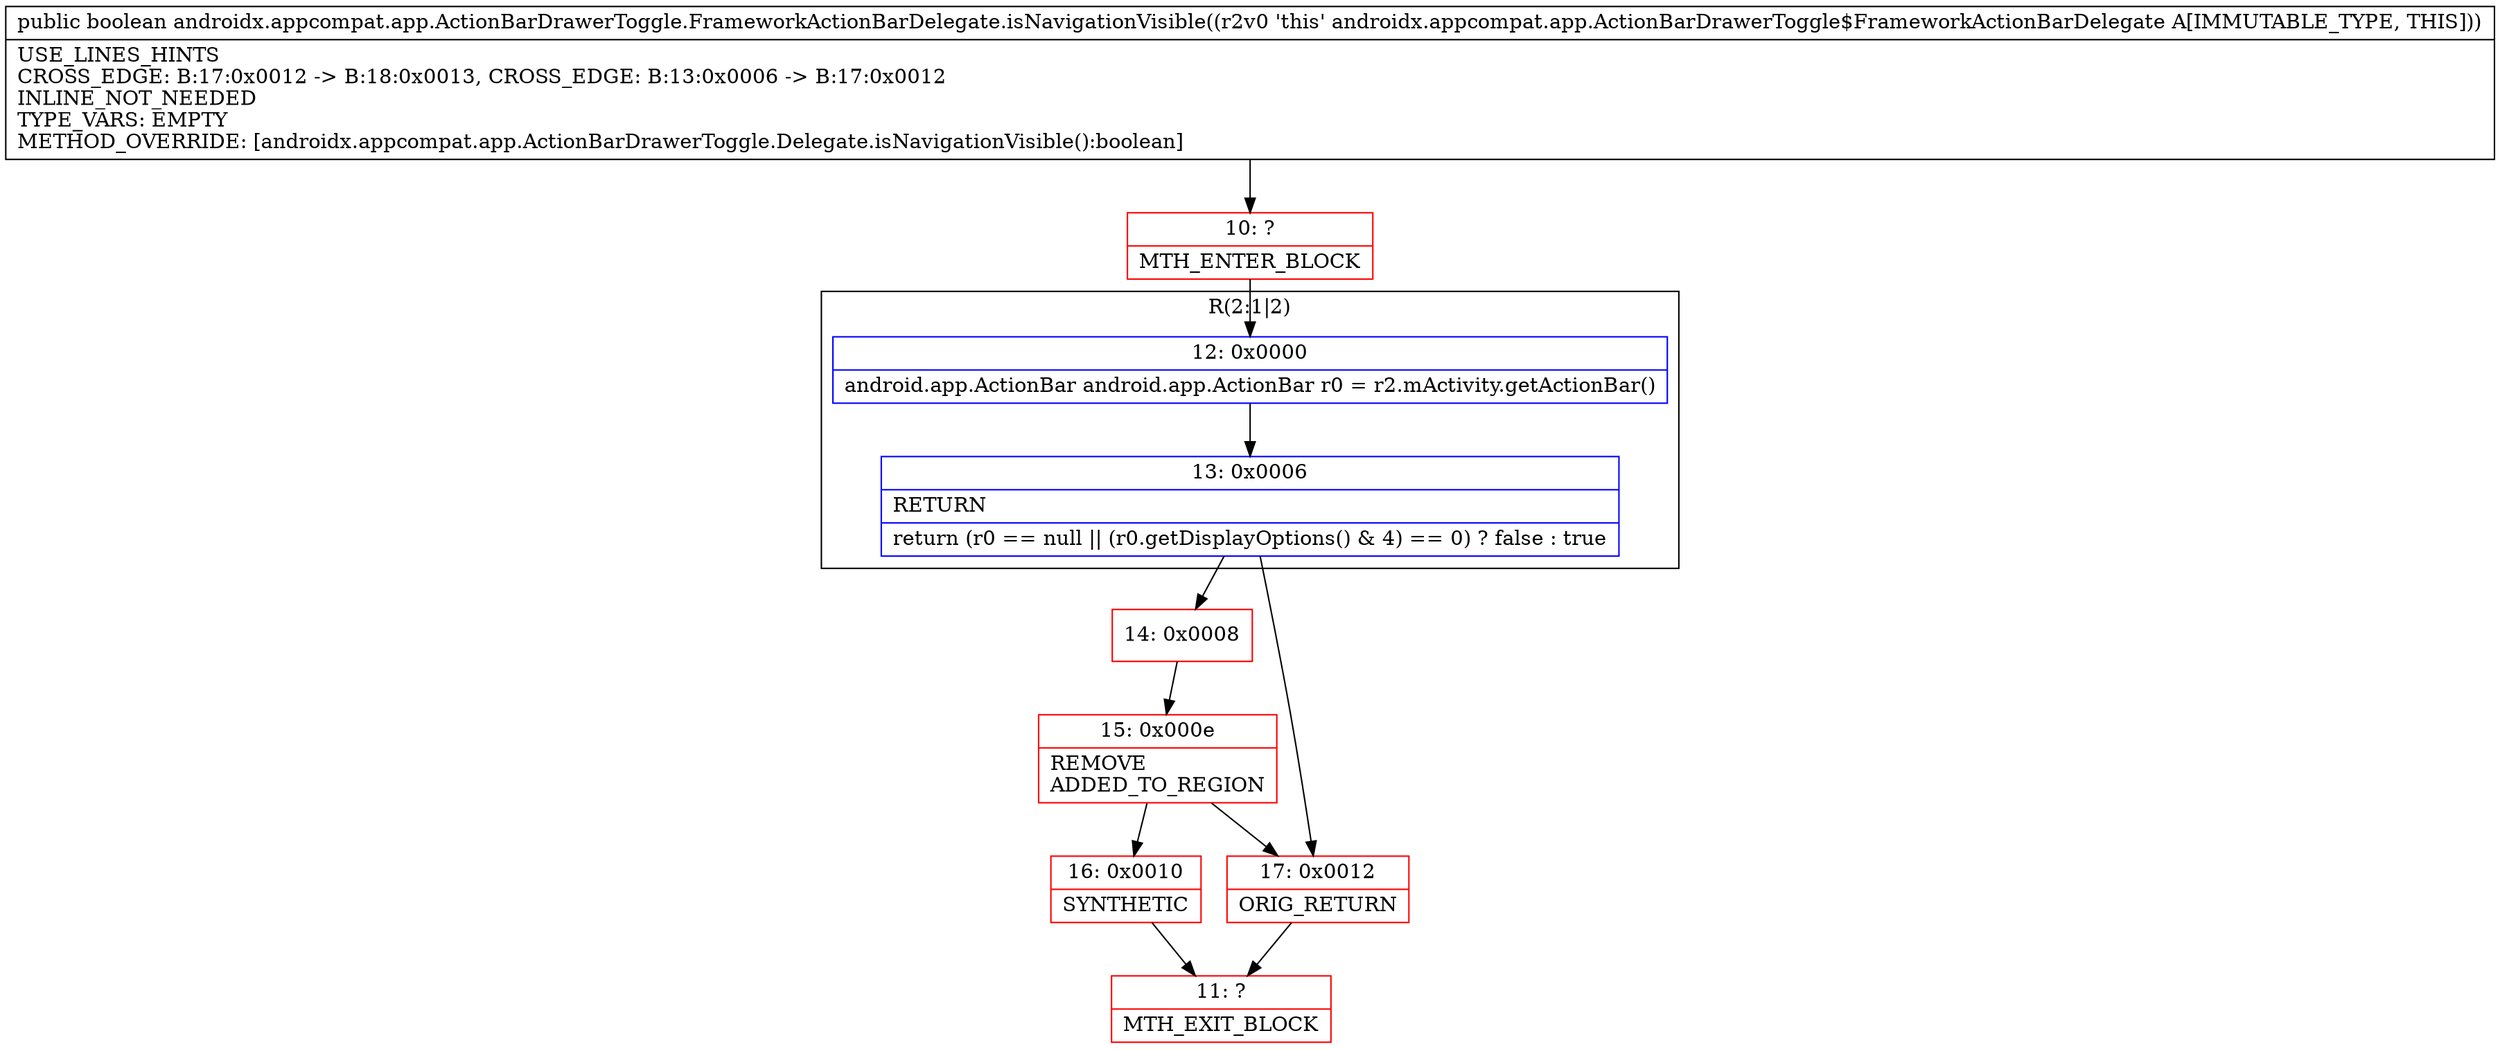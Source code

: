 digraph "CFG forandroidx.appcompat.app.ActionBarDrawerToggle.FrameworkActionBarDelegate.isNavigationVisible()Z" {
subgraph cluster_Region_145268582 {
label = "R(2:1|2)";
node [shape=record,color=blue];
Node_12 [shape=record,label="{12\:\ 0x0000|android.app.ActionBar android.app.ActionBar r0 = r2.mActivity.getActionBar()\l}"];
Node_13 [shape=record,label="{13\:\ 0x0006|RETURN\l|return (r0 == null \|\| (r0.getDisplayOptions() & 4) == 0) ? false : true\l}"];
}
Node_10 [shape=record,color=red,label="{10\:\ ?|MTH_ENTER_BLOCK\l}"];
Node_14 [shape=record,color=red,label="{14\:\ 0x0008}"];
Node_15 [shape=record,color=red,label="{15\:\ 0x000e|REMOVE\lADDED_TO_REGION\l}"];
Node_16 [shape=record,color=red,label="{16\:\ 0x0010|SYNTHETIC\l}"];
Node_11 [shape=record,color=red,label="{11\:\ ?|MTH_EXIT_BLOCK\l}"];
Node_17 [shape=record,color=red,label="{17\:\ 0x0012|ORIG_RETURN\l}"];
MethodNode[shape=record,label="{public boolean androidx.appcompat.app.ActionBarDrawerToggle.FrameworkActionBarDelegate.isNavigationVisible((r2v0 'this' androidx.appcompat.app.ActionBarDrawerToggle$FrameworkActionBarDelegate A[IMMUTABLE_TYPE, THIS]))  | USE_LINES_HINTS\lCROSS_EDGE: B:17:0x0012 \-\> B:18:0x0013, CROSS_EDGE: B:13:0x0006 \-\> B:17:0x0012\lINLINE_NOT_NEEDED\lTYPE_VARS: EMPTY\lMETHOD_OVERRIDE: [androidx.appcompat.app.ActionBarDrawerToggle.Delegate.isNavigationVisible():boolean]\l}"];
MethodNode -> Node_10;Node_12 -> Node_13;
Node_13 -> Node_14;
Node_13 -> Node_17;
Node_10 -> Node_12;
Node_14 -> Node_15;
Node_15 -> Node_16;
Node_15 -> Node_17;
Node_16 -> Node_11;
Node_17 -> Node_11;
}

